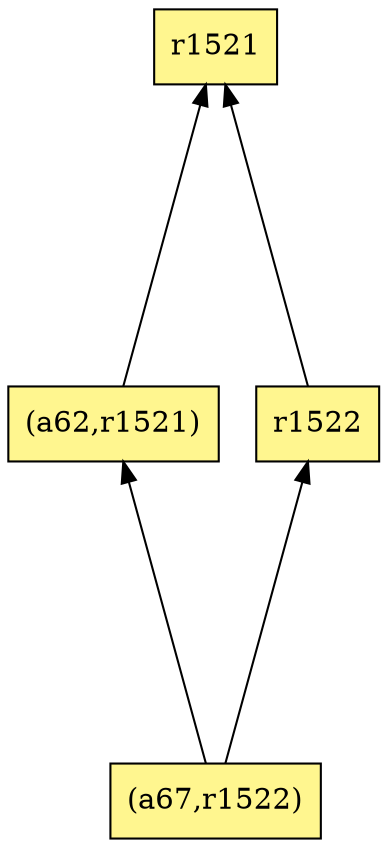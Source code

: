 digraph G {
rankdir=BT;ranksep="2.0";
"(a62,r1521)" [shape=record,fillcolor=khaki1,style=filled,label="{(a62,r1521)}"];
"r1522" [shape=record,fillcolor=khaki1,style=filled,label="{r1522}"];
"r1521" [shape=record,fillcolor=khaki1,style=filled,label="{r1521}"];
"(a67,r1522)" [shape=record,fillcolor=khaki1,style=filled,label="{(a67,r1522)}"];
"(a62,r1521)" -> "r1521"
"r1522" -> "r1521"
"(a67,r1522)" -> "(a62,r1521)"
"(a67,r1522)" -> "r1522"
}